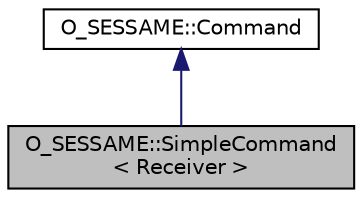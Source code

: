 digraph "O_SESSAME::SimpleCommand&lt; Receiver &gt;"
{
 // LATEX_PDF_SIZE
  edge [fontname="Helvetica",fontsize="10",labelfontname="Helvetica",labelfontsize="10"];
  node [fontname="Helvetica",fontsize="10",shape=record];
  Node1 [label="O_SESSAME::SimpleCommand\l\< Receiver \>",height=0.2,width=0.4,color="black", fillcolor="grey75", style="filled", fontcolor="black",tooltip="Interface for creating simple, templated commands in Open-SESSAME."];
  Node2 -> Node1 [dir="back",color="midnightblue",fontsize="10",style="solid",fontname="Helvetica"];
  Node2 [label="O_SESSAME::Command",height=0.2,width=0.4,color="black", fillcolor="white", style="filled",URL="$classO__SESSAME_1_1Command.html",tooltip="Class interface for creating commands in Open-SESSAME."];
}
